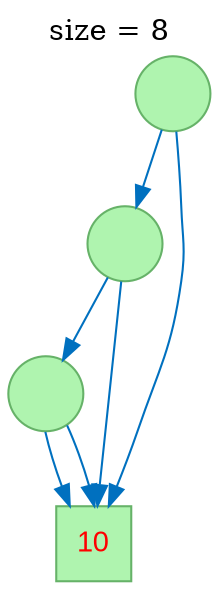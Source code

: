 digraph "sv-7-10" {
labelloc="t"label="size = 8"node [fontname="Arial", fontcolor=red, shape=circle, style=filled, color="#66B268", fillcolor="#AFF4AF" ];
edge [color = "#0070BF"];
1199823423 [label=""];
1199823423 -> 932172204;
932172204 [label=""];
932172204 -> 1225358173;
1225358173 [label=""];
1225358173 -> 1854731462;
1854731462 [label="10" , shape=square];
1225358173 -> 1854731462;
1854731462 [label="10" , shape=square];
932172204 -> 1854731462;
1854731462 [label="10" , shape=square];
1199823423 -> 1854731462;
1854731462 [label="10" , shape=square];
}
